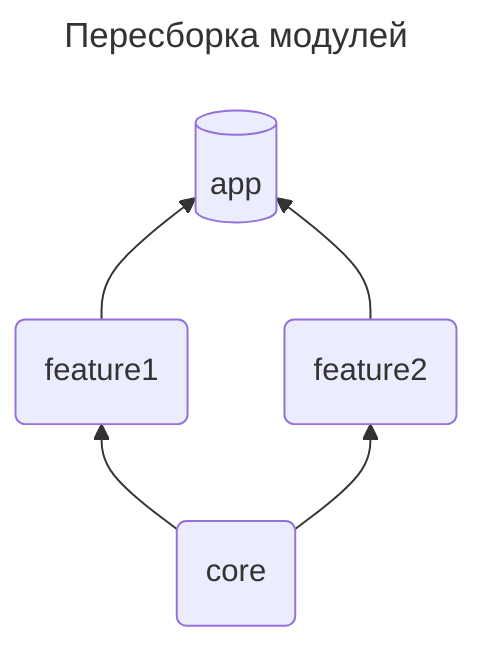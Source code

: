 ---
title: Пересборка модулей
---

flowchart BT
    app[(app)]

    feature1(feature1)
    feature2(feature2)
    core(core)

    feature1 & feature2 --> app
    core --> feature1
    core --> feature2


%%    feature1(feature1')
%%    style feature1 fill:#ED1C12,stroke:#ED1C12,stroke-width:4px
%%    style app fill:#ED1C12,stroke:#ED1C12,stroke-width:4px

%%    core(core')
%%    style core fill:#ED1C12,stroke:#ED1C12,stroke-width:4px
%%    style feature1 fill:#ED1C12,stroke:#ED1C12,stroke-width:4px
%%    style feature2 fill:#ED1C12,stroke:#ED1C12,stroke-width:4px
%%    style app fill:#ED1C12,stroke:#ED1C12,stroke-width:4px